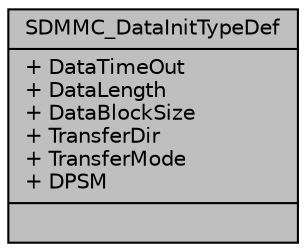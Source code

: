 digraph "SDMMC_DataInitTypeDef"
{
  edge [fontname="Helvetica",fontsize="10",labelfontname="Helvetica",labelfontsize="10"];
  node [fontname="Helvetica",fontsize="10",shape=record];
  Node1 [label="{SDMMC_DataInitTypeDef\n|+ DataTimeOut\l+ DataLength\l+ DataBlockSize\l+ TransferDir\l+ TransferMode\l+ DPSM\l|}",height=0.2,width=0.4,color="black", fillcolor="grey75", style="filled", fontcolor="black"];
}
